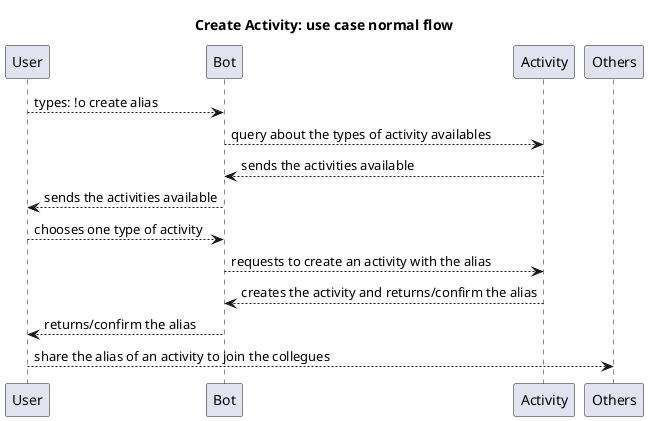 @startuml

title Create Activity: use case normal flow

User --> Bot: types: !o create alias
Bot --> Activity: query about the types of activity availables
Activity --> Bot: sends the activities available
Bot --> User: sends the activities available
User --> Bot: chooses one type of activity
Bot --> Activity: requests to create an activity with the alias
Activity --> Bot: creates the activity and returns/confirm the alias
Bot --> User: returns/confirm the alias
User --> Others: share the alias of an activity to join the collegues
@enduml